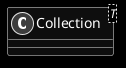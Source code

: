 {
  "sha1": "grvpuymivqt0id3u1m83pcszizs7s9i",
  "insertion": {
    "when": "2024-06-01T09:03:08.258Z",
    "url": "https://forum.plantuml.net/12317/transparence-management-with-monochrome-reverse",
    "user": "plantuml@gmail.com"
  }
}
@startuml
skinparam monochrome reverse
'skinparam backgroundcolor transparent
class Collection<T>

@enduml
